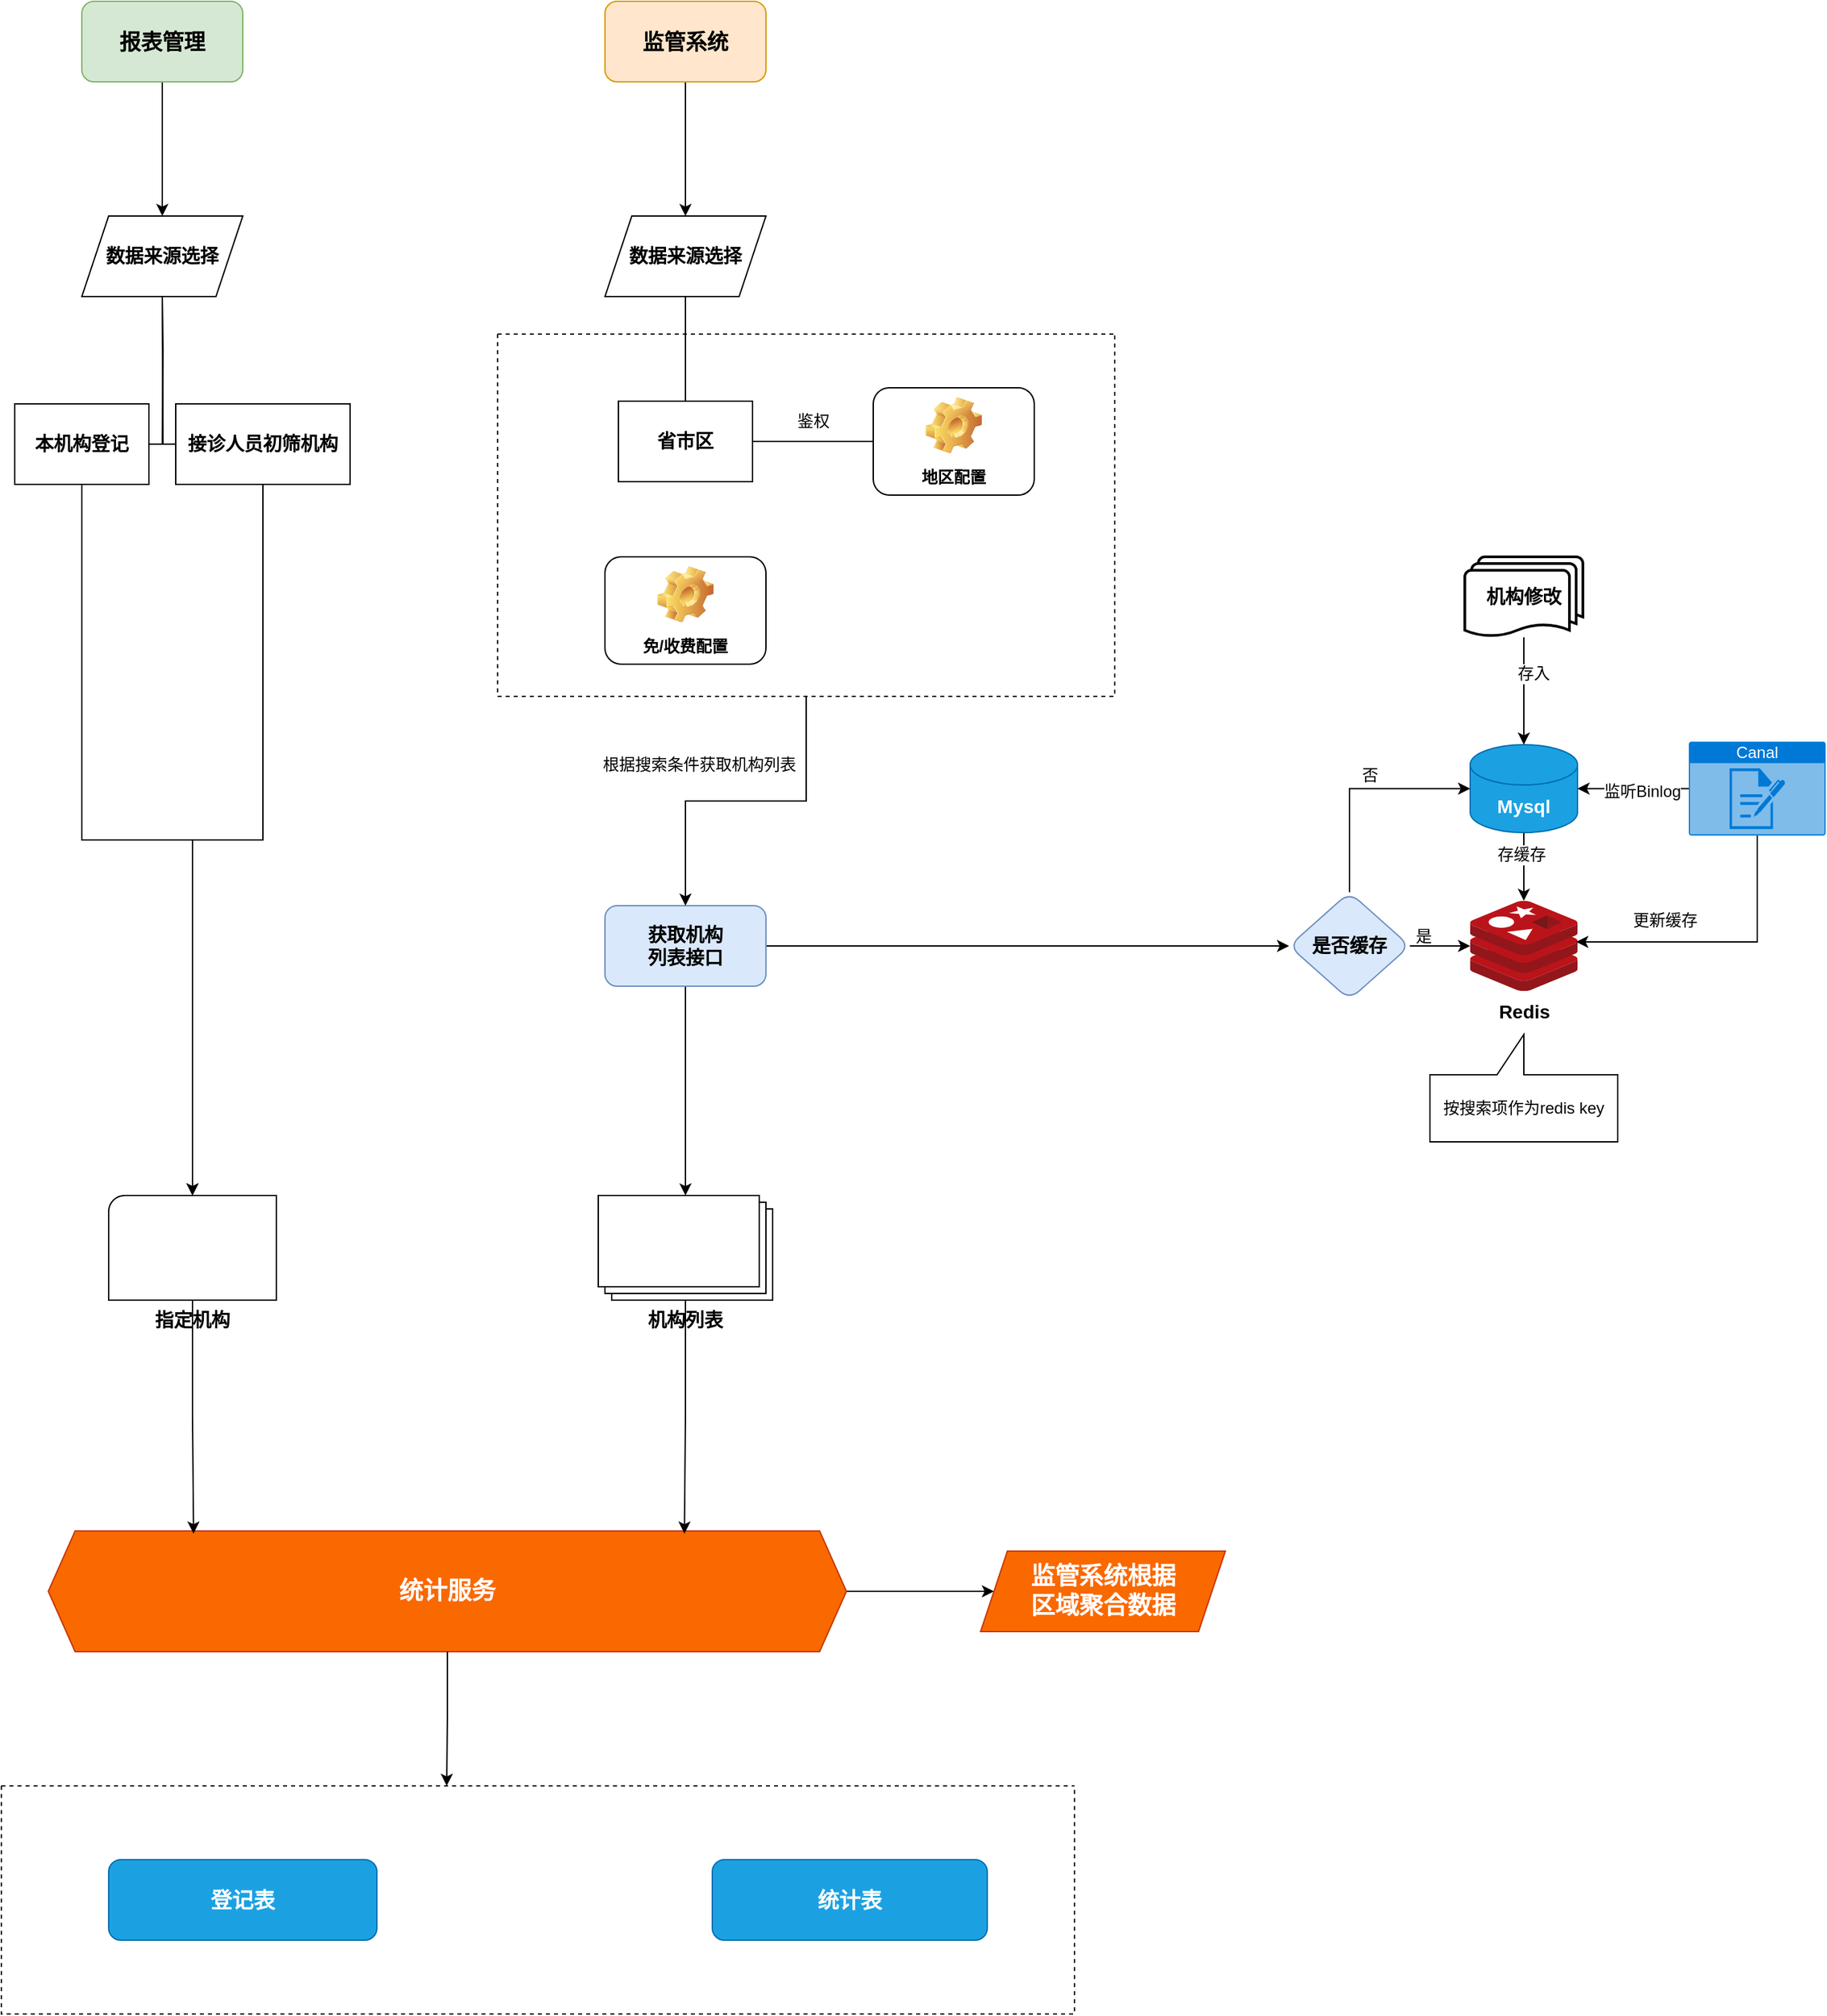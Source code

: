 <mxfile version="24.2.0" type="github">
  <diagram name="第 1 页" id="z-6vBY-6ax6PxCqkO_pk">
    <mxGraphModel dx="2901" dy="2267" grid="1" gridSize="10" guides="1" tooltips="1" connect="1" arrows="1" fold="1" page="1" pageScale="1" pageWidth="827" pageHeight="1169" math="0" shadow="0">
      <root>
        <mxCell id="0" />
        <mxCell id="1" parent="0" />
        <mxCell id="V-afLfj1glj--AbhvNky-103" value="" style="edgeStyle=orthogonalEdgeStyle;rounded=0;orthogonalLoop=1;jettySize=auto;html=1;" edge="1" parent="1" source="V-afLfj1glj--AbhvNky-12" target="V-afLfj1glj--AbhvNky-94">
          <mxGeometry relative="1" as="geometry" />
        </mxCell>
        <mxCell id="V-afLfj1glj--AbhvNky-12" value="报表管理" style="rounded=1;whiteSpace=wrap;html=1;fontSize=16;fillColor=#d5e8d4;strokeColor=#82b366;fontStyle=1" vertex="1" parent="1">
          <mxGeometry x="-640" y="-1000" width="120" height="60" as="geometry" />
        </mxCell>
        <mxCell id="V-afLfj1glj--AbhvNky-109" value="" style="edgeStyle=orthogonalEdgeStyle;rounded=0;orthogonalLoop=1;jettySize=auto;html=1;" edge="1" parent="1" source="V-afLfj1glj--AbhvNky-11" target="V-afLfj1glj--AbhvNky-104">
          <mxGeometry relative="1" as="geometry" />
        </mxCell>
        <mxCell id="V-afLfj1glj--AbhvNky-11" value="监管系统" style="rounded=1;whiteSpace=wrap;html=1;fontSize=16;fillColor=#ffe6cc;strokeColor=#d79b00;fontStyle=1" vertex="1" parent="1">
          <mxGeometry x="-250" y="-1000" width="120" height="60" as="geometry" />
        </mxCell>
        <mxCell id="V-afLfj1glj--AbhvNky-87" value="" style="edgeStyle=orthogonalEdgeStyle;rounded=0;orthogonalLoop=1;jettySize=auto;html=1;exitX=0.5;exitY=1;exitDx=0;exitDy=0;" edge="1" parent="1" source="V-afLfj1glj--AbhvNky-51">
          <mxGeometry relative="1" as="geometry">
            <mxPoint x="-190" y="-240" as="sourcePoint" />
            <mxPoint x="-190" y="-110" as="targetPoint" />
          </mxGeometry>
        </mxCell>
        <mxCell id="V-afLfj1glj--AbhvNky-75" value="" style="edgeStyle=orthogonalEdgeStyle;rounded=0;orthogonalLoop=1;jettySize=auto;html=1;" edge="1" parent="1" source="V-afLfj1glj--AbhvNky-50" target="V-afLfj1glj--AbhvNky-53">
          <mxGeometry relative="1" as="geometry" />
        </mxCell>
        <mxCell id="V-afLfj1glj--AbhvNky-78" value="存缓存" style="edgeLabel;html=1;align=center;verticalAlign=middle;resizable=0;points=[];fontSize=12;" vertex="1" connectable="0" parent="V-afLfj1glj--AbhvNky-75">
          <mxGeometry x="-0.395" y="-2" relative="1" as="geometry">
            <mxPoint y="1" as="offset" />
          </mxGeometry>
        </mxCell>
        <mxCell id="V-afLfj1glj--AbhvNky-50" value="&lt;font style=&quot;font-size: 14px;&quot;&gt;&lt;b&gt;Mysql&lt;/b&gt;&lt;/font&gt;" style="shape=cylinder3;whiteSpace=wrap;html=1;boundedLbl=1;backgroundOutline=1;size=15;fillColor=#1ba1e2;strokeColor=#006EAF;fontColor=#ffffff;" vertex="1" parent="1">
          <mxGeometry x="395" y="-446" width="80" height="65.5" as="geometry" />
        </mxCell>
        <mxCell id="V-afLfj1glj--AbhvNky-72" value="" style="edgeStyle=orthogonalEdgeStyle;rounded=0;orthogonalLoop=1;jettySize=auto;html=1;" edge="1" parent="1" source="V-afLfj1glj--AbhvNky-51" target="V-afLfj1glj--AbhvNky-71">
          <mxGeometry relative="1" as="geometry" />
        </mxCell>
        <mxCell id="V-afLfj1glj--AbhvNky-51" value="获取机构&lt;div&gt;列表接口&lt;/div&gt;" style="rounded=1;whiteSpace=wrap;html=1;fontSize=14;fillColor=#dae8fc;strokeColor=#6c8ebf;fontStyle=1" vertex="1" parent="1">
          <mxGeometry x="-250" y="-326" width="120" height="60" as="geometry" />
        </mxCell>
        <mxCell id="V-afLfj1glj--AbhvNky-53" value="&lt;font style=&quot;font-size: 14px;&quot;&gt;&lt;b&gt;Redis&lt;/b&gt;&lt;/font&gt;" style="image;sketch=0;aspect=fixed;html=1;points=[];align=center;fontSize=12;image=img/lib/mscae/Cache_Redis_Product.svg;" vertex="1" parent="1">
          <mxGeometry x="395" y="-329.6" width="80" height="67.2" as="geometry" />
        </mxCell>
        <mxCell id="V-afLfj1glj--AbhvNky-56" value="" style="edgeStyle=orthogonalEdgeStyle;rounded=0;orthogonalLoop=1;jettySize=auto;html=1;" edge="1" parent="1" source="V-afLfj1glj--AbhvNky-55" target="V-afLfj1glj--AbhvNky-50">
          <mxGeometry relative="1" as="geometry" />
        </mxCell>
        <mxCell id="V-afLfj1glj--AbhvNky-67" value="存入" style="edgeLabel;html=1;align=center;verticalAlign=middle;resizable=0;points=[];fontSize=12;" vertex="1" connectable="0" parent="V-afLfj1glj--AbhvNky-56">
          <mxGeometry x="-0.03" y="2" relative="1" as="geometry">
            <mxPoint x="5" y="-12" as="offset" />
          </mxGeometry>
        </mxCell>
        <mxCell id="V-afLfj1glj--AbhvNky-55" value="机构修改" style="strokeWidth=2;html=1;shape=mxgraph.flowchart.multi-document;whiteSpace=wrap;fontSize=14;fontStyle=1;labelBackgroundColor=default;" vertex="1" parent="1">
          <mxGeometry x="391" y="-586" width="88" height="60" as="geometry" />
        </mxCell>
        <mxCell id="V-afLfj1glj--AbhvNky-66" value="" style="edgeStyle=orthogonalEdgeStyle;rounded=0;orthogonalLoop=1;jettySize=auto;html=1;" edge="1" parent="1" source="V-afLfj1glj--AbhvNky-57" target="V-afLfj1glj--AbhvNky-50">
          <mxGeometry relative="1" as="geometry" />
        </mxCell>
        <mxCell id="V-afLfj1glj--AbhvNky-68" value="监听Binlog" style="edgeLabel;html=1;align=center;verticalAlign=middle;resizable=0;points=[];fontSize=12;" vertex="1" connectable="0" parent="V-afLfj1glj--AbhvNky-66">
          <mxGeometry x="-0.157" y="2" relative="1" as="geometry">
            <mxPoint as="offset" />
          </mxGeometry>
        </mxCell>
        <mxCell id="V-afLfj1glj--AbhvNky-57" value="Canal" style="html=1;whiteSpace=wrap;strokeColor=none;fillColor=#0079D6;labelPosition=center;verticalLabelPosition=middle;verticalAlign=top;align=center;fontSize=12;outlineConnect=0;spacingTop=-6;fontColor=#FFFFFF;sketch=0;shape=mxgraph.sitemap.log;" vertex="1" parent="1">
          <mxGeometry x="558" y="-448.25" width="102" height="70" as="geometry" />
        </mxCell>
        <mxCell id="V-afLfj1glj--AbhvNky-69" value="更新缓存" style="text;html=1;align=center;verticalAlign=middle;resizable=0;points=[];autosize=1;strokeColor=none;fillColor=none;fontSize=12;" vertex="1" parent="1">
          <mxGeometry x="505" y="-329.6" width="70" height="30" as="geometry" />
        </mxCell>
        <mxCell id="V-afLfj1glj--AbhvNky-73" value="" style="edgeStyle=orthogonalEdgeStyle;rounded=0;orthogonalLoop=1;jettySize=auto;html=1;" edge="1" parent="1" source="V-afLfj1glj--AbhvNky-71" target="V-afLfj1glj--AbhvNky-53">
          <mxGeometry relative="1" as="geometry" />
        </mxCell>
        <mxCell id="V-afLfj1glj--AbhvNky-71" value="是否缓存" style="rhombus;whiteSpace=wrap;html=1;fontSize=14;fillColor=#dae8fc;strokeColor=#6c8ebf;rounded=1;fontStyle=1;" vertex="1" parent="1">
          <mxGeometry x="260" y="-336" width="90" height="80" as="geometry" />
        </mxCell>
        <mxCell id="V-afLfj1glj--AbhvNky-74" style="edgeStyle=orthogonalEdgeStyle;rounded=0;orthogonalLoop=1;jettySize=auto;html=1;entryX=0;entryY=0.5;entryDx=0;entryDy=0;entryPerimeter=0;" edge="1" parent="1" source="V-afLfj1glj--AbhvNky-71" target="V-afLfj1glj--AbhvNky-50">
          <mxGeometry relative="1" as="geometry">
            <Array as="points">
              <mxPoint x="305" y="-413" />
            </Array>
          </mxGeometry>
        </mxCell>
        <mxCell id="V-afLfj1glj--AbhvNky-76" value="是" style="text;html=1;align=center;verticalAlign=middle;resizable=0;points=[];autosize=1;strokeColor=none;fillColor=none;" vertex="1" parent="1">
          <mxGeometry x="340" y="-318" width="40" height="30" as="geometry" />
        </mxCell>
        <mxCell id="V-afLfj1glj--AbhvNky-77" value="否" style="text;html=1;align=center;verticalAlign=middle;resizable=0;points=[];autosize=1;strokeColor=none;fillColor=none;" vertex="1" parent="1">
          <mxGeometry x="300" y="-438" width="40" height="30" as="geometry" />
        </mxCell>
        <mxCell id="V-afLfj1glj--AbhvNky-79" value="按搜索项作为redis key" style="shape=callout;whiteSpace=wrap;html=1;perimeter=calloutPerimeter;direction=west;" vertex="1" parent="1">
          <mxGeometry x="365" y="-230" width="140" height="80" as="geometry" />
        </mxCell>
        <mxCell id="V-afLfj1glj--AbhvNky-82" style="edgeStyle=orthogonalEdgeStyle;rounded=0;orthogonalLoop=1;jettySize=auto;html=1;entryX=0.988;entryY=0.455;entryDx=0;entryDy=0;entryPerimeter=0;" edge="1" parent="1" source="V-afLfj1glj--AbhvNky-57" target="V-afLfj1glj--AbhvNky-53">
          <mxGeometry relative="1" as="geometry">
            <Array as="points">
              <mxPoint x="609" y="-299" />
            </Array>
          </mxGeometry>
        </mxCell>
        <mxCell id="V-afLfj1glj--AbhvNky-83" value="根据搜索条件获取机构列表" style="text;html=1;align=center;verticalAlign=middle;resizable=0;points=[];autosize=1;strokeColor=none;fillColor=none;" vertex="1" parent="1">
          <mxGeometry x="-265" y="-446" width="170" height="30" as="geometry" />
        </mxCell>
        <mxCell id="V-afLfj1glj--AbhvNky-88" value="机构列表" style="verticalLabelPosition=bottom;verticalAlign=top;html=1;shape=mxgraph.basic.layered_rect;dx=10;outlineConnect=0;whiteSpace=wrap;fontSize=14;fontStyle=1" vertex="1" parent="1">
          <mxGeometry x="-255" y="-110" width="130" height="78" as="geometry" />
        </mxCell>
        <mxCell id="V-afLfj1glj--AbhvNky-94" value="数据来源选择" style="shape=parallelogram;perimeter=parallelogramPerimeter;whiteSpace=wrap;html=1;fixedSize=1;fontSize=14;fontStyle=1" vertex="1" parent="1">
          <mxGeometry x="-640" y="-840" width="120" height="60" as="geometry" />
        </mxCell>
        <mxCell id="V-afLfj1glj--AbhvNky-99" value="" style="edgeStyle=orthogonalEdgeStyle;sourcePerimeterSpacing=0;targetPerimeterSpacing=0;startArrow=none;endArrow=none;rounded=0;targetPortConstraint=eastwest;sourcePortConstraint=northsouth;curved=0;rounded=0;" edge="1" target="V-afLfj1glj--AbhvNky-101" parent="1">
          <mxGeometry relative="1" as="geometry">
            <mxPoint x="-580" y="-780" as="sourcePoint" />
          </mxGeometry>
        </mxCell>
        <mxCell id="V-afLfj1glj--AbhvNky-100" value="" style="edgeStyle=orthogonalEdgeStyle;sourcePerimeterSpacing=0;targetPerimeterSpacing=0;startArrow=none;endArrow=none;rounded=0;targetPortConstraint=eastwest;sourcePortConstraint=northsouth;curved=0;rounded=0;" edge="1" target="V-afLfj1glj--AbhvNky-102" parent="1">
          <mxGeometry relative="1" as="geometry">
            <mxPoint x="-580" y="-780" as="sourcePoint" />
          </mxGeometry>
        </mxCell>
        <mxCell id="V-afLfj1glj--AbhvNky-101" value="本机构登记" style="whiteSpace=wrap;html=1;align=center;verticalAlign=middle;treeFolding=1;treeMoving=1;fontSize=14;fontStyle=1" vertex="1" parent="1">
          <mxGeometry x="-690" y="-700" width="100" height="60" as="geometry" />
        </mxCell>
        <mxCell id="V-afLfj1glj--AbhvNky-102" value="接诊人员初筛机构" style="whiteSpace=wrap;html=1;align=center;verticalAlign=middle;treeFolding=1;treeMoving=1;fontSize=14;fontStyle=1" vertex="1" parent="1">
          <mxGeometry x="-570" y="-700" width="130" height="60" as="geometry" />
        </mxCell>
        <mxCell id="V-afLfj1glj--AbhvNky-104" value="数据来源选择" style="shape=parallelogram;perimeter=parallelogramPerimeter;whiteSpace=wrap;html=1;fixedSize=1;fontSize=14;fontStyle=1" vertex="1" parent="1">
          <mxGeometry x="-250" y="-840" width="120" height="60" as="geometry" />
        </mxCell>
        <mxCell id="V-afLfj1glj--AbhvNky-112" value="" style="edgeStyle=elbowEdgeStyle;rounded=0;orthogonalLoop=1;jettySize=auto;html=1;elbow=horizontal;startArrow=none;endArrow=none;" edge="1" parent="1" source="V-afLfj1glj--AbhvNky-110" target="V-afLfj1glj--AbhvNky-42">
          <mxGeometry relative="1" as="geometry" />
        </mxCell>
        <mxCell id="V-afLfj1glj--AbhvNky-110" value="省市区" style="whiteSpace=wrap;html=1;align=center;verticalAlign=middle;treeFolding=1;treeMoving=1;newEdgeStyle={&quot;edgeStyle&quot;:&quot;elbowEdgeStyle&quot;,&quot;startArrow&quot;:&quot;none&quot;,&quot;endArrow&quot;:&quot;none&quot;};fontSize=14;fontStyle=1" vertex="1" parent="1">
          <mxGeometry x="-240" y="-702" width="100" height="60" as="geometry" />
        </mxCell>
        <mxCell id="V-afLfj1glj--AbhvNky-111" value="" style="edgeStyle=elbowEdgeStyle;elbow=vertical;sourcePerimeterSpacing=0;targetPerimeterSpacing=0;startArrow=none;endArrow=none;rounded=0;curved=0;exitX=0.5;exitY=1;exitDx=0;exitDy=0;" edge="1" target="V-afLfj1glj--AbhvNky-110" parent="1" source="V-afLfj1glj--AbhvNky-104">
          <mxGeometry relative="1" as="geometry">
            <mxPoint x="-190" y="-770" as="sourcePoint" />
          </mxGeometry>
        </mxCell>
        <mxCell id="V-afLfj1glj--AbhvNky-42" value="地区配置" style="label;whiteSpace=wrap;html=1;align=center;verticalAlign=bottom;spacingLeft=0;spacingBottom=4;imageAlign=center;imageVerticalAlign=top;image=img/clipart/Gear_128x128.png" vertex="1" parent="1">
          <mxGeometry x="-50" y="-712" width="120" height="80" as="geometry" />
        </mxCell>
        <mxCell id="V-afLfj1glj--AbhvNky-113" value="鉴权" style="text;html=1;align=center;verticalAlign=middle;resizable=0;points=[];autosize=1;strokeColor=none;fillColor=none;" vertex="1" parent="1">
          <mxGeometry x="-120" y="-702" width="50" height="30" as="geometry" />
        </mxCell>
        <mxCell id="V-afLfj1glj--AbhvNky-27" value="免/收费配置" style="label;whiteSpace=wrap;html=1;align=center;verticalAlign=bottom;spacingLeft=0;spacingBottom=4;imageAlign=center;imageVerticalAlign=top;image=img/clipart/Gear_128x128.png" vertex="1" parent="1">
          <mxGeometry x="-250" y="-586" width="120" height="80" as="geometry" />
        </mxCell>
        <mxCell id="V-afLfj1glj--AbhvNky-115" style="edgeStyle=orthogonalEdgeStyle;rounded=0;orthogonalLoop=1;jettySize=auto;html=1;entryX=0.5;entryY=0;entryDx=0;entryDy=0;" edge="1" parent="1" source="V-afLfj1glj--AbhvNky-114" target="V-afLfj1glj--AbhvNky-51">
          <mxGeometry relative="1" as="geometry" />
        </mxCell>
        <mxCell id="V-afLfj1glj--AbhvNky-114" value="" style="swimlane;startSize=0;dashed=1;" vertex="1" parent="1">
          <mxGeometry x="-330" y="-752" width="460" height="270" as="geometry" />
        </mxCell>
        <mxCell id="V-afLfj1glj--AbhvNky-116" value="指定机构" style="verticalLabelPosition=bottom;verticalAlign=top;html=1;shape=mxgraph.basic.corner_round_rect;dx=6;whiteSpace=wrap;fontSize=14;fontStyle=1" vertex="1" parent="1">
          <mxGeometry x="-620" y="-110" width="125" height="78" as="geometry" />
        </mxCell>
        <mxCell id="V-afLfj1glj--AbhvNky-117" style="edgeStyle=orthogonalEdgeStyle;rounded=0;orthogonalLoop=1;jettySize=auto;html=1;entryX=0.5;entryY=0;entryDx=0;entryDy=0;entryPerimeter=0;" edge="1" parent="1" source="V-afLfj1glj--AbhvNky-102" target="V-afLfj1glj--AbhvNky-116">
          <mxGeometry relative="1" as="geometry" />
        </mxCell>
        <mxCell id="V-afLfj1glj--AbhvNky-118" style="edgeStyle=orthogonalEdgeStyle;rounded=0;orthogonalLoop=1;jettySize=auto;html=1;entryX=0.5;entryY=0;entryDx=0;entryDy=0;entryPerimeter=0;" edge="1" parent="1" source="V-afLfj1glj--AbhvNky-101" target="V-afLfj1glj--AbhvNky-116">
          <mxGeometry relative="1" as="geometry" />
        </mxCell>
        <mxCell id="V-afLfj1glj--AbhvNky-127" value="" style="edgeStyle=orthogonalEdgeStyle;rounded=0;orthogonalLoop=1;jettySize=auto;html=1;" edge="1" parent="1" source="V-afLfj1glj--AbhvNky-119" target="V-afLfj1glj--AbhvNky-126">
          <mxGeometry relative="1" as="geometry" />
        </mxCell>
        <mxCell id="V-afLfj1glj--AbhvNky-119" value="统计服务" style="shape=hexagon;perimeter=hexagonPerimeter2;whiteSpace=wrap;html=1;fixedSize=1;fillColor=#fa6800;fontColor=#FFFFFF;strokeColor=#C73500;fontSize=18;fontStyle=1" vertex="1" parent="1">
          <mxGeometry x="-665" y="140" width="595" height="90" as="geometry" />
        </mxCell>
        <mxCell id="V-afLfj1glj--AbhvNky-120" style="edgeStyle=orthogonalEdgeStyle;rounded=0;orthogonalLoop=1;jettySize=auto;html=1;entryX=0.797;entryY=0.022;entryDx=0;entryDy=0;entryPerimeter=0;" edge="1" parent="1" source="V-afLfj1glj--AbhvNky-88" target="V-afLfj1glj--AbhvNky-119">
          <mxGeometry relative="1" as="geometry" />
        </mxCell>
        <mxCell id="V-afLfj1glj--AbhvNky-121" style="edgeStyle=orthogonalEdgeStyle;rounded=0;orthogonalLoop=1;jettySize=auto;html=1;entryX=0.182;entryY=0.022;entryDx=0;entryDy=0;entryPerimeter=0;" edge="1" parent="1" source="V-afLfj1glj--AbhvNky-116" target="V-afLfj1glj--AbhvNky-119">
          <mxGeometry relative="1" as="geometry" />
        </mxCell>
        <mxCell id="V-afLfj1glj--AbhvNky-126" value="监管系统&lt;span style=&quot;background-color: initial;&quot;&gt;根据&lt;/span&gt;&lt;div&gt;&lt;span style=&quot;background-color: initial;&quot;&gt;区域聚合数据&lt;/span&gt;&lt;/div&gt;" style="shape=parallelogram;perimeter=parallelogramPerimeter;whiteSpace=wrap;html=1;fixedSize=1;fontSize=18;fillColor=#fa6800;strokeColor=#C73500;fontColor=#FFFFFF;fontStyle=1;" vertex="1" parent="1">
          <mxGeometry x="30" y="155" width="182.5" height="60" as="geometry" />
        </mxCell>
        <mxCell id="V-afLfj1glj--AbhvNky-128" value="" style="swimlane;startSize=0;dashed=1;" vertex="1" parent="1">
          <mxGeometry x="-700" y="330" width="800" height="170" as="geometry" />
        </mxCell>
        <mxCell id="V-afLfj1glj--AbhvNky-14" value="统计表" style="rounded=1;whiteSpace=wrap;html=1;fontSize=16;fillColor=#1ba1e2;strokeColor=#006EAF;fontStyle=1;fontColor=#ffffff;" vertex="1" parent="V-afLfj1glj--AbhvNky-128">
          <mxGeometry x="530" y="55" width="205" height="60" as="geometry" />
        </mxCell>
        <mxCell id="V-afLfj1glj--AbhvNky-13" value="登记表" style="rounded=1;whiteSpace=wrap;html=1;fontSize=16;fillColor=#1ba1e2;strokeColor=#006EAF;fontStyle=1;fontColor=#ffffff;" vertex="1" parent="V-afLfj1glj--AbhvNky-128">
          <mxGeometry x="80" y="55" width="200" height="60" as="geometry" />
        </mxCell>
        <mxCell id="V-afLfj1glj--AbhvNky-129" style="edgeStyle=orthogonalEdgeStyle;rounded=0;orthogonalLoop=1;jettySize=auto;html=1;entryX=0.415;entryY=0;entryDx=0;entryDy=0;entryPerimeter=0;" edge="1" parent="1" source="V-afLfj1glj--AbhvNky-119" target="V-afLfj1glj--AbhvNky-128">
          <mxGeometry relative="1" as="geometry" />
        </mxCell>
      </root>
    </mxGraphModel>
  </diagram>
</mxfile>
